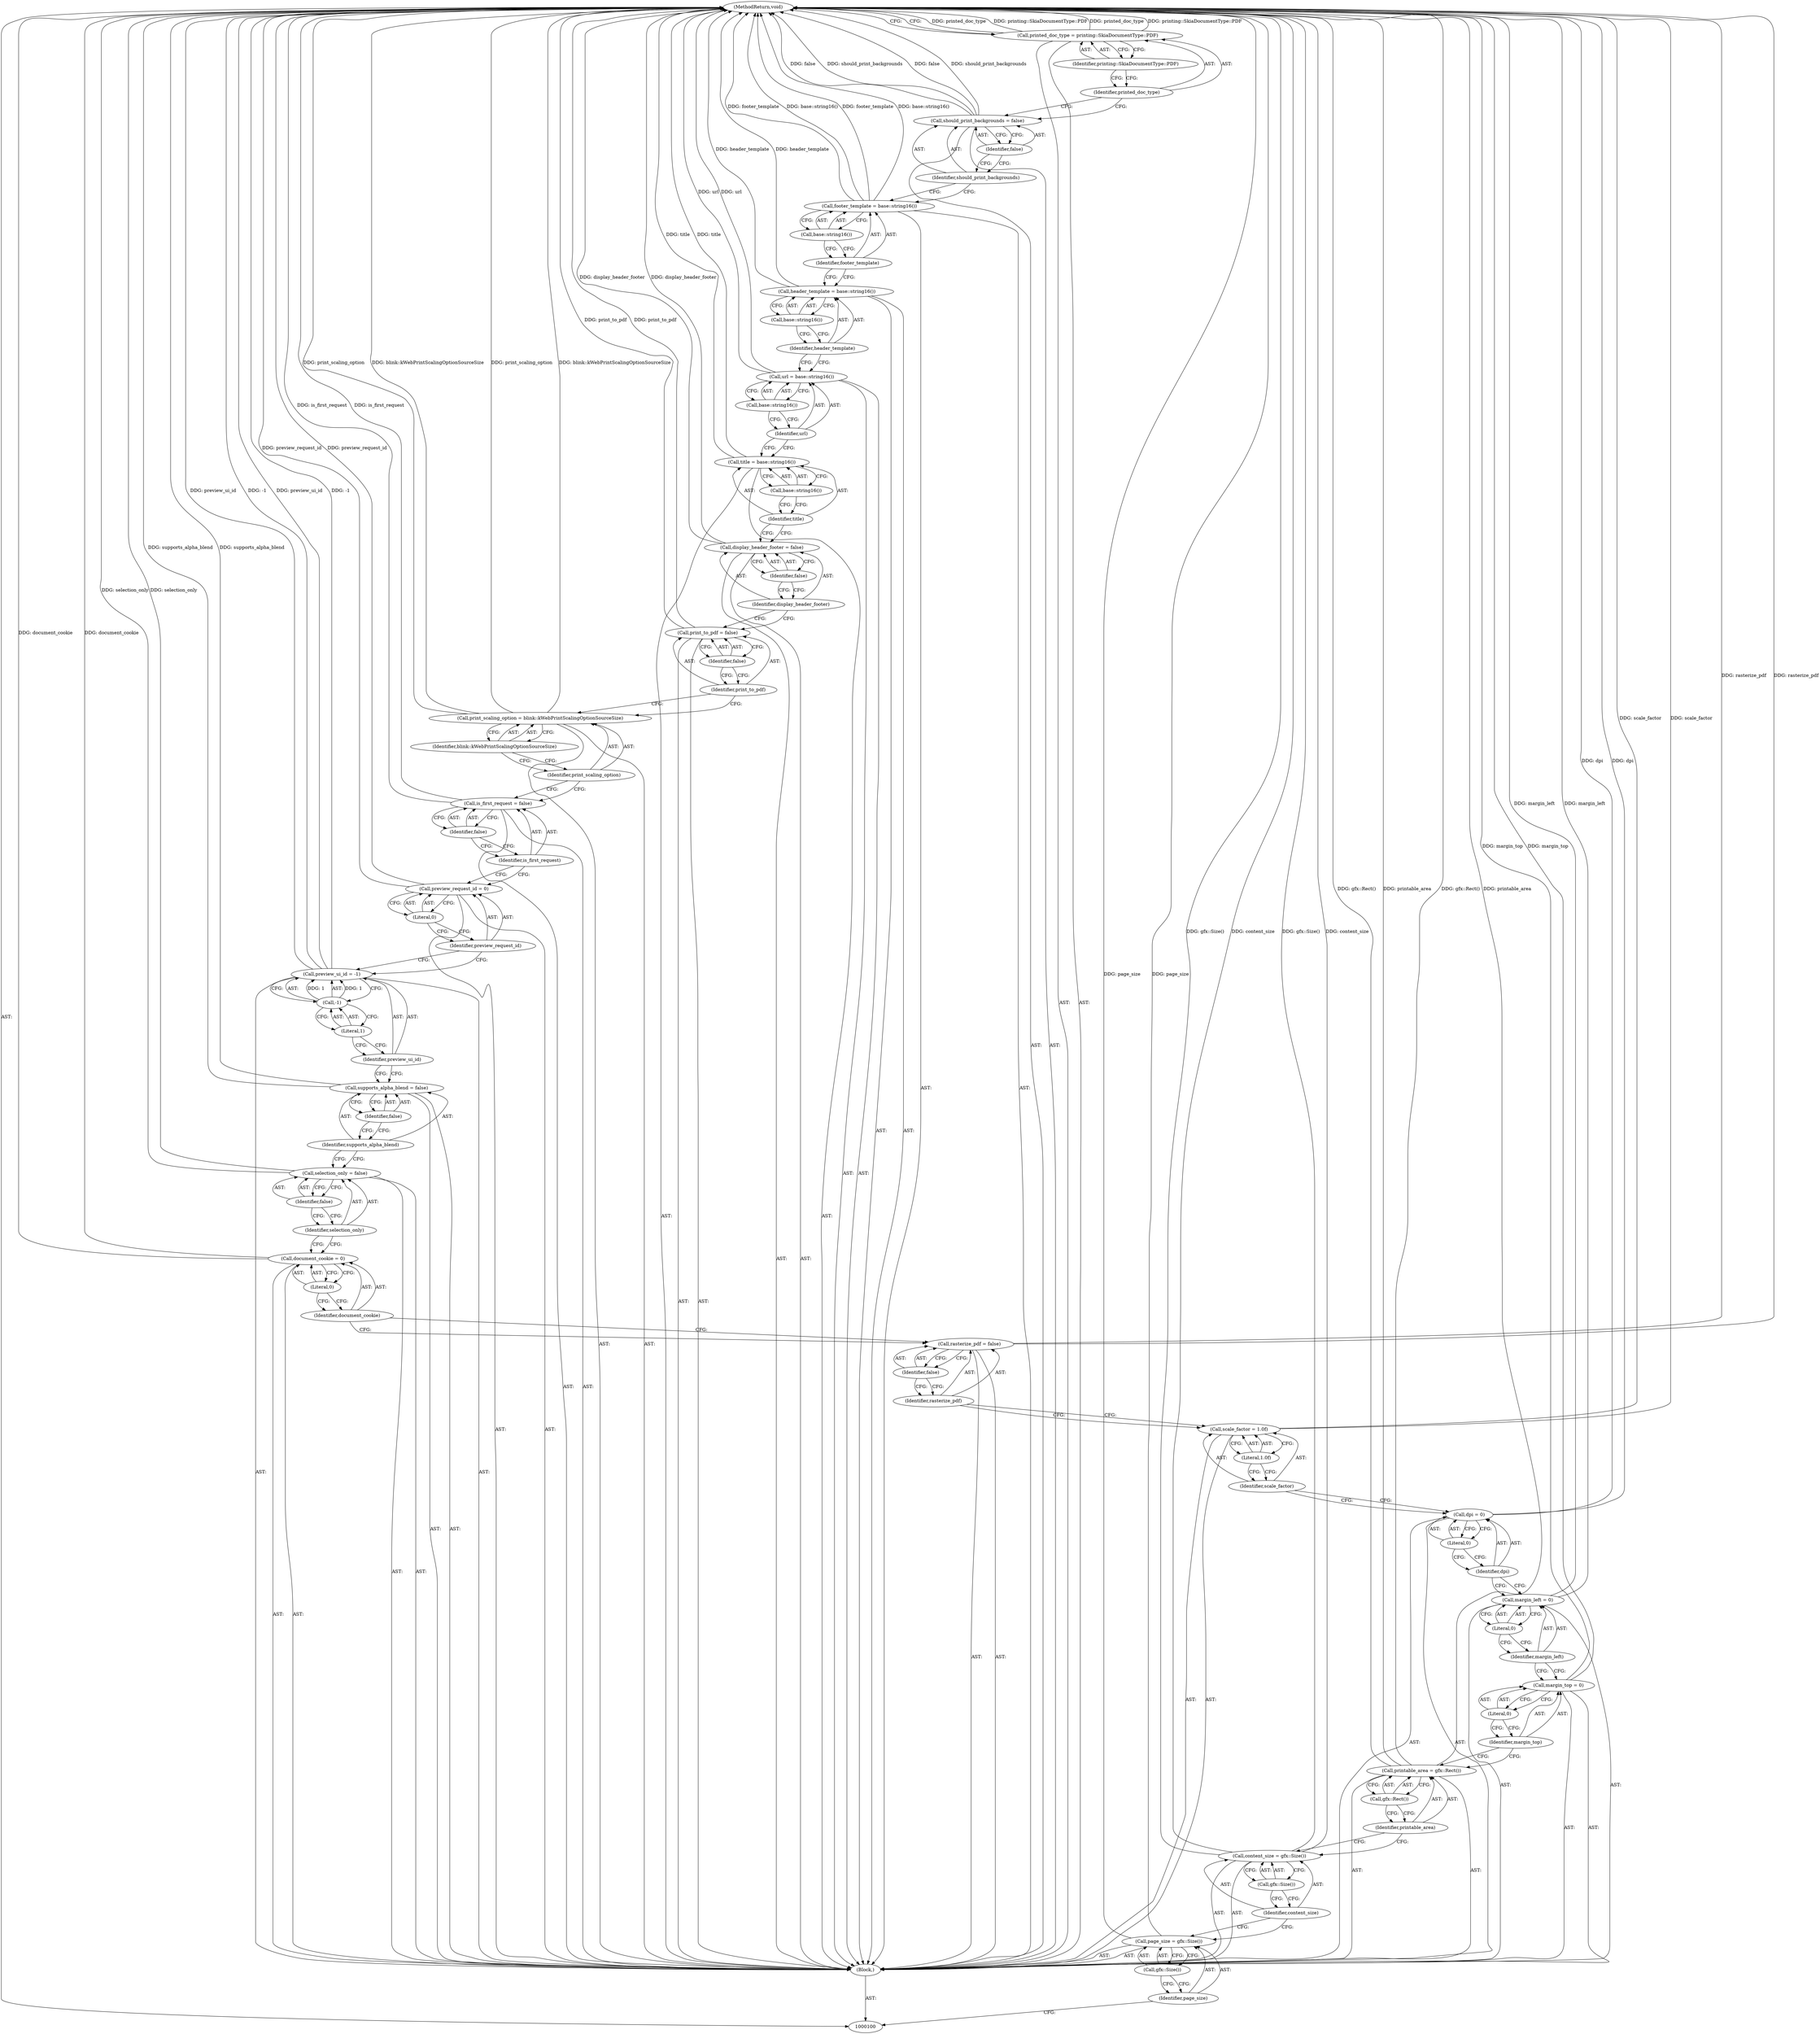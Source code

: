 digraph "0_Chrome_c59ad14fc61393a50b2ca3e89c7ecaba7028c4c4_0" {
"1000172" [label="(MethodReturn,void)"];
"1000101" [label="(Block,)"];
"1000126" [label="(Call,document_cookie = 0)"];
"1000127" [label="(Identifier,document_cookie)"];
"1000128" [label="(Literal,0)"];
"1000131" [label="(Identifier,false)"];
"1000129" [label="(Call,selection_only = false)"];
"1000130" [label="(Identifier,selection_only)"];
"1000132" [label="(Call,supports_alpha_blend = false)"];
"1000133" [label="(Identifier,supports_alpha_blend)"];
"1000134" [label="(Identifier,false)"];
"1000137" [label="(Call,-1)"];
"1000138" [label="(Literal,1)"];
"1000135" [label="(Call,preview_ui_id = -1)"];
"1000136" [label="(Identifier,preview_ui_id)"];
"1000139" [label="(Call,preview_request_id = 0)"];
"1000140" [label="(Identifier,preview_request_id)"];
"1000141" [label="(Literal,0)"];
"1000142" [label="(Call,is_first_request = false)"];
"1000143" [label="(Identifier,is_first_request)"];
"1000144" [label="(Identifier,false)"];
"1000145" [label="(Call,print_scaling_option = blink::kWebPrintScalingOptionSourceSize)"];
"1000146" [label="(Identifier,print_scaling_option)"];
"1000147" [label="(Identifier,blink::kWebPrintScalingOptionSourceSize)"];
"1000150" [label="(Identifier,false)"];
"1000148" [label="(Call,print_to_pdf = false)"];
"1000149" [label="(Identifier,print_to_pdf)"];
"1000153" [label="(Identifier,false)"];
"1000151" [label="(Call,display_header_footer = false)"];
"1000152" [label="(Identifier,display_header_footer)"];
"1000156" [label="(Call,base::string16())"];
"1000154" [label="(Call,title = base::string16())"];
"1000155" [label="(Identifier,title)"];
"1000104" [label="(Call,gfx::Size())"];
"1000102" [label="(Call,page_size = gfx::Size())"];
"1000103" [label="(Identifier,page_size)"];
"1000157" [label="(Call,url = base::string16())"];
"1000158" [label="(Identifier,url)"];
"1000159" [label="(Call,base::string16())"];
"1000160" [label="(Call,header_template = base::string16())"];
"1000161" [label="(Identifier,header_template)"];
"1000162" [label="(Call,base::string16())"];
"1000163" [label="(Call,footer_template = base::string16())"];
"1000164" [label="(Identifier,footer_template)"];
"1000165" [label="(Call,base::string16())"];
"1000166" [label="(Call,should_print_backgrounds = false)"];
"1000167" [label="(Identifier,should_print_backgrounds)"];
"1000168" [label="(Identifier,false)"];
"1000171" [label="(Identifier,printing::SkiaDocumentType::PDF)"];
"1000169" [label="(Call,printed_doc_type = printing::SkiaDocumentType::PDF)"];
"1000170" [label="(Identifier,printed_doc_type)"];
"1000107" [label="(Call,gfx::Size())"];
"1000105" [label="(Call,content_size = gfx::Size())"];
"1000106" [label="(Identifier,content_size)"];
"1000110" [label="(Call,gfx::Rect())"];
"1000108" [label="(Call,printable_area = gfx::Rect())"];
"1000109" [label="(Identifier,printable_area)"];
"1000113" [label="(Literal,0)"];
"1000111" [label="(Call,margin_top = 0)"];
"1000112" [label="(Identifier,margin_top)"];
"1000116" [label="(Literal,0)"];
"1000114" [label="(Call,margin_left = 0)"];
"1000115" [label="(Identifier,margin_left)"];
"1000117" [label="(Call,dpi = 0)"];
"1000118" [label="(Identifier,dpi)"];
"1000119" [label="(Literal,0)"];
"1000122" [label="(Literal,1.0f)"];
"1000120" [label="(Call,scale_factor = 1.0f)"];
"1000121" [label="(Identifier,scale_factor)"];
"1000125" [label="(Identifier,false)"];
"1000123" [label="(Call,rasterize_pdf = false)"];
"1000124" [label="(Identifier,rasterize_pdf)"];
"1000172" -> "1000100"  [label="AST: "];
"1000172" -> "1000169"  [label="CFG: "];
"1000126" -> "1000172"  [label="DDG: document_cookie"];
"1000117" -> "1000172"  [label="DDG: dpi"];
"1000169" -> "1000172"  [label="DDG: printed_doc_type"];
"1000169" -> "1000172"  [label="DDG: printing::SkiaDocumentType::PDF"];
"1000166" -> "1000172"  [label="DDG: false"];
"1000166" -> "1000172"  [label="DDG: should_print_backgrounds"];
"1000129" -> "1000172"  [label="DDG: selection_only"];
"1000163" -> "1000172"  [label="DDG: footer_template"];
"1000163" -> "1000172"  [label="DDG: base::string16()"];
"1000105" -> "1000172"  [label="DDG: gfx::Size()"];
"1000105" -> "1000172"  [label="DDG: content_size"];
"1000139" -> "1000172"  [label="DDG: preview_request_id"];
"1000151" -> "1000172"  [label="DDG: display_header_footer"];
"1000154" -> "1000172"  [label="DDG: title"];
"1000157" -> "1000172"  [label="DDG: url"];
"1000102" -> "1000172"  [label="DDG: page_size"];
"1000114" -> "1000172"  [label="DDG: margin_left"];
"1000120" -> "1000172"  [label="DDG: scale_factor"];
"1000148" -> "1000172"  [label="DDG: print_to_pdf"];
"1000132" -> "1000172"  [label="DDG: supports_alpha_blend"];
"1000111" -> "1000172"  [label="DDG: margin_top"];
"1000108" -> "1000172"  [label="DDG: gfx::Rect()"];
"1000108" -> "1000172"  [label="DDG: printable_area"];
"1000142" -> "1000172"  [label="DDG: is_first_request"];
"1000135" -> "1000172"  [label="DDG: preview_ui_id"];
"1000135" -> "1000172"  [label="DDG: -1"];
"1000145" -> "1000172"  [label="DDG: print_scaling_option"];
"1000145" -> "1000172"  [label="DDG: blink::kWebPrintScalingOptionSourceSize"];
"1000160" -> "1000172"  [label="DDG: header_template"];
"1000123" -> "1000172"  [label="DDG: rasterize_pdf"];
"1000101" -> "1000100"  [label="AST: "];
"1000102" -> "1000101"  [label="AST: "];
"1000105" -> "1000101"  [label="AST: "];
"1000108" -> "1000101"  [label="AST: "];
"1000111" -> "1000101"  [label="AST: "];
"1000114" -> "1000101"  [label="AST: "];
"1000117" -> "1000101"  [label="AST: "];
"1000120" -> "1000101"  [label="AST: "];
"1000123" -> "1000101"  [label="AST: "];
"1000126" -> "1000101"  [label="AST: "];
"1000129" -> "1000101"  [label="AST: "];
"1000132" -> "1000101"  [label="AST: "];
"1000135" -> "1000101"  [label="AST: "];
"1000139" -> "1000101"  [label="AST: "];
"1000142" -> "1000101"  [label="AST: "];
"1000145" -> "1000101"  [label="AST: "];
"1000148" -> "1000101"  [label="AST: "];
"1000151" -> "1000101"  [label="AST: "];
"1000154" -> "1000101"  [label="AST: "];
"1000157" -> "1000101"  [label="AST: "];
"1000160" -> "1000101"  [label="AST: "];
"1000163" -> "1000101"  [label="AST: "];
"1000166" -> "1000101"  [label="AST: "];
"1000169" -> "1000101"  [label="AST: "];
"1000126" -> "1000101"  [label="AST: "];
"1000126" -> "1000128"  [label="CFG: "];
"1000127" -> "1000126"  [label="AST: "];
"1000128" -> "1000126"  [label="AST: "];
"1000130" -> "1000126"  [label="CFG: "];
"1000126" -> "1000172"  [label="DDG: document_cookie"];
"1000127" -> "1000126"  [label="AST: "];
"1000127" -> "1000123"  [label="CFG: "];
"1000128" -> "1000127"  [label="CFG: "];
"1000128" -> "1000126"  [label="AST: "];
"1000128" -> "1000127"  [label="CFG: "];
"1000126" -> "1000128"  [label="CFG: "];
"1000131" -> "1000129"  [label="AST: "];
"1000131" -> "1000130"  [label="CFG: "];
"1000129" -> "1000131"  [label="CFG: "];
"1000129" -> "1000101"  [label="AST: "];
"1000129" -> "1000131"  [label="CFG: "];
"1000130" -> "1000129"  [label="AST: "];
"1000131" -> "1000129"  [label="AST: "];
"1000133" -> "1000129"  [label="CFG: "];
"1000129" -> "1000172"  [label="DDG: selection_only"];
"1000130" -> "1000129"  [label="AST: "];
"1000130" -> "1000126"  [label="CFG: "];
"1000131" -> "1000130"  [label="CFG: "];
"1000132" -> "1000101"  [label="AST: "];
"1000132" -> "1000134"  [label="CFG: "];
"1000133" -> "1000132"  [label="AST: "];
"1000134" -> "1000132"  [label="AST: "];
"1000136" -> "1000132"  [label="CFG: "];
"1000132" -> "1000172"  [label="DDG: supports_alpha_blend"];
"1000133" -> "1000132"  [label="AST: "];
"1000133" -> "1000129"  [label="CFG: "];
"1000134" -> "1000133"  [label="CFG: "];
"1000134" -> "1000132"  [label="AST: "];
"1000134" -> "1000133"  [label="CFG: "];
"1000132" -> "1000134"  [label="CFG: "];
"1000137" -> "1000135"  [label="AST: "];
"1000137" -> "1000138"  [label="CFG: "];
"1000138" -> "1000137"  [label="AST: "];
"1000135" -> "1000137"  [label="CFG: "];
"1000137" -> "1000135"  [label="DDG: 1"];
"1000138" -> "1000137"  [label="AST: "];
"1000138" -> "1000136"  [label="CFG: "];
"1000137" -> "1000138"  [label="CFG: "];
"1000135" -> "1000101"  [label="AST: "];
"1000135" -> "1000137"  [label="CFG: "];
"1000136" -> "1000135"  [label="AST: "];
"1000137" -> "1000135"  [label="AST: "];
"1000140" -> "1000135"  [label="CFG: "];
"1000135" -> "1000172"  [label="DDG: preview_ui_id"];
"1000135" -> "1000172"  [label="DDG: -1"];
"1000137" -> "1000135"  [label="DDG: 1"];
"1000136" -> "1000135"  [label="AST: "];
"1000136" -> "1000132"  [label="CFG: "];
"1000138" -> "1000136"  [label="CFG: "];
"1000139" -> "1000101"  [label="AST: "];
"1000139" -> "1000141"  [label="CFG: "];
"1000140" -> "1000139"  [label="AST: "];
"1000141" -> "1000139"  [label="AST: "];
"1000143" -> "1000139"  [label="CFG: "];
"1000139" -> "1000172"  [label="DDG: preview_request_id"];
"1000140" -> "1000139"  [label="AST: "];
"1000140" -> "1000135"  [label="CFG: "];
"1000141" -> "1000140"  [label="CFG: "];
"1000141" -> "1000139"  [label="AST: "];
"1000141" -> "1000140"  [label="CFG: "];
"1000139" -> "1000141"  [label="CFG: "];
"1000142" -> "1000101"  [label="AST: "];
"1000142" -> "1000144"  [label="CFG: "];
"1000143" -> "1000142"  [label="AST: "];
"1000144" -> "1000142"  [label="AST: "];
"1000146" -> "1000142"  [label="CFG: "];
"1000142" -> "1000172"  [label="DDG: is_first_request"];
"1000143" -> "1000142"  [label="AST: "];
"1000143" -> "1000139"  [label="CFG: "];
"1000144" -> "1000143"  [label="CFG: "];
"1000144" -> "1000142"  [label="AST: "];
"1000144" -> "1000143"  [label="CFG: "];
"1000142" -> "1000144"  [label="CFG: "];
"1000145" -> "1000101"  [label="AST: "];
"1000145" -> "1000147"  [label="CFG: "];
"1000146" -> "1000145"  [label="AST: "];
"1000147" -> "1000145"  [label="AST: "];
"1000149" -> "1000145"  [label="CFG: "];
"1000145" -> "1000172"  [label="DDG: print_scaling_option"];
"1000145" -> "1000172"  [label="DDG: blink::kWebPrintScalingOptionSourceSize"];
"1000146" -> "1000145"  [label="AST: "];
"1000146" -> "1000142"  [label="CFG: "];
"1000147" -> "1000146"  [label="CFG: "];
"1000147" -> "1000145"  [label="AST: "];
"1000147" -> "1000146"  [label="CFG: "];
"1000145" -> "1000147"  [label="CFG: "];
"1000150" -> "1000148"  [label="AST: "];
"1000150" -> "1000149"  [label="CFG: "];
"1000148" -> "1000150"  [label="CFG: "];
"1000148" -> "1000101"  [label="AST: "];
"1000148" -> "1000150"  [label="CFG: "];
"1000149" -> "1000148"  [label="AST: "];
"1000150" -> "1000148"  [label="AST: "];
"1000152" -> "1000148"  [label="CFG: "];
"1000148" -> "1000172"  [label="DDG: print_to_pdf"];
"1000149" -> "1000148"  [label="AST: "];
"1000149" -> "1000145"  [label="CFG: "];
"1000150" -> "1000149"  [label="CFG: "];
"1000153" -> "1000151"  [label="AST: "];
"1000153" -> "1000152"  [label="CFG: "];
"1000151" -> "1000153"  [label="CFG: "];
"1000151" -> "1000101"  [label="AST: "];
"1000151" -> "1000153"  [label="CFG: "];
"1000152" -> "1000151"  [label="AST: "];
"1000153" -> "1000151"  [label="AST: "];
"1000155" -> "1000151"  [label="CFG: "];
"1000151" -> "1000172"  [label="DDG: display_header_footer"];
"1000152" -> "1000151"  [label="AST: "];
"1000152" -> "1000148"  [label="CFG: "];
"1000153" -> "1000152"  [label="CFG: "];
"1000156" -> "1000154"  [label="AST: "];
"1000156" -> "1000155"  [label="CFG: "];
"1000154" -> "1000156"  [label="CFG: "];
"1000154" -> "1000101"  [label="AST: "];
"1000154" -> "1000156"  [label="CFG: "];
"1000155" -> "1000154"  [label="AST: "];
"1000156" -> "1000154"  [label="AST: "];
"1000158" -> "1000154"  [label="CFG: "];
"1000154" -> "1000172"  [label="DDG: title"];
"1000155" -> "1000154"  [label="AST: "];
"1000155" -> "1000151"  [label="CFG: "];
"1000156" -> "1000155"  [label="CFG: "];
"1000104" -> "1000102"  [label="AST: "];
"1000104" -> "1000103"  [label="CFG: "];
"1000102" -> "1000104"  [label="CFG: "];
"1000102" -> "1000101"  [label="AST: "];
"1000102" -> "1000104"  [label="CFG: "];
"1000103" -> "1000102"  [label="AST: "];
"1000104" -> "1000102"  [label="AST: "];
"1000106" -> "1000102"  [label="CFG: "];
"1000102" -> "1000172"  [label="DDG: page_size"];
"1000103" -> "1000102"  [label="AST: "];
"1000103" -> "1000100"  [label="CFG: "];
"1000104" -> "1000103"  [label="CFG: "];
"1000157" -> "1000101"  [label="AST: "];
"1000157" -> "1000159"  [label="CFG: "];
"1000158" -> "1000157"  [label="AST: "];
"1000159" -> "1000157"  [label="AST: "];
"1000161" -> "1000157"  [label="CFG: "];
"1000157" -> "1000172"  [label="DDG: url"];
"1000158" -> "1000157"  [label="AST: "];
"1000158" -> "1000154"  [label="CFG: "];
"1000159" -> "1000158"  [label="CFG: "];
"1000159" -> "1000157"  [label="AST: "];
"1000159" -> "1000158"  [label="CFG: "];
"1000157" -> "1000159"  [label="CFG: "];
"1000160" -> "1000101"  [label="AST: "];
"1000160" -> "1000162"  [label="CFG: "];
"1000161" -> "1000160"  [label="AST: "];
"1000162" -> "1000160"  [label="AST: "];
"1000164" -> "1000160"  [label="CFG: "];
"1000160" -> "1000172"  [label="DDG: header_template"];
"1000161" -> "1000160"  [label="AST: "];
"1000161" -> "1000157"  [label="CFG: "];
"1000162" -> "1000161"  [label="CFG: "];
"1000162" -> "1000160"  [label="AST: "];
"1000162" -> "1000161"  [label="CFG: "];
"1000160" -> "1000162"  [label="CFG: "];
"1000163" -> "1000101"  [label="AST: "];
"1000163" -> "1000165"  [label="CFG: "];
"1000164" -> "1000163"  [label="AST: "];
"1000165" -> "1000163"  [label="AST: "];
"1000167" -> "1000163"  [label="CFG: "];
"1000163" -> "1000172"  [label="DDG: footer_template"];
"1000163" -> "1000172"  [label="DDG: base::string16()"];
"1000164" -> "1000163"  [label="AST: "];
"1000164" -> "1000160"  [label="CFG: "];
"1000165" -> "1000164"  [label="CFG: "];
"1000165" -> "1000163"  [label="AST: "];
"1000165" -> "1000164"  [label="CFG: "];
"1000163" -> "1000165"  [label="CFG: "];
"1000166" -> "1000101"  [label="AST: "];
"1000166" -> "1000168"  [label="CFG: "];
"1000167" -> "1000166"  [label="AST: "];
"1000168" -> "1000166"  [label="AST: "];
"1000170" -> "1000166"  [label="CFG: "];
"1000166" -> "1000172"  [label="DDG: false"];
"1000166" -> "1000172"  [label="DDG: should_print_backgrounds"];
"1000167" -> "1000166"  [label="AST: "];
"1000167" -> "1000163"  [label="CFG: "];
"1000168" -> "1000167"  [label="CFG: "];
"1000168" -> "1000166"  [label="AST: "];
"1000168" -> "1000167"  [label="CFG: "];
"1000166" -> "1000168"  [label="CFG: "];
"1000171" -> "1000169"  [label="AST: "];
"1000171" -> "1000170"  [label="CFG: "];
"1000169" -> "1000171"  [label="CFG: "];
"1000169" -> "1000101"  [label="AST: "];
"1000169" -> "1000171"  [label="CFG: "];
"1000170" -> "1000169"  [label="AST: "];
"1000171" -> "1000169"  [label="AST: "];
"1000172" -> "1000169"  [label="CFG: "];
"1000169" -> "1000172"  [label="DDG: printed_doc_type"];
"1000169" -> "1000172"  [label="DDG: printing::SkiaDocumentType::PDF"];
"1000170" -> "1000169"  [label="AST: "];
"1000170" -> "1000166"  [label="CFG: "];
"1000171" -> "1000170"  [label="CFG: "];
"1000107" -> "1000105"  [label="AST: "];
"1000107" -> "1000106"  [label="CFG: "];
"1000105" -> "1000107"  [label="CFG: "];
"1000105" -> "1000101"  [label="AST: "];
"1000105" -> "1000107"  [label="CFG: "];
"1000106" -> "1000105"  [label="AST: "];
"1000107" -> "1000105"  [label="AST: "];
"1000109" -> "1000105"  [label="CFG: "];
"1000105" -> "1000172"  [label="DDG: gfx::Size()"];
"1000105" -> "1000172"  [label="DDG: content_size"];
"1000106" -> "1000105"  [label="AST: "];
"1000106" -> "1000102"  [label="CFG: "];
"1000107" -> "1000106"  [label="CFG: "];
"1000110" -> "1000108"  [label="AST: "];
"1000110" -> "1000109"  [label="CFG: "];
"1000108" -> "1000110"  [label="CFG: "];
"1000108" -> "1000101"  [label="AST: "];
"1000108" -> "1000110"  [label="CFG: "];
"1000109" -> "1000108"  [label="AST: "];
"1000110" -> "1000108"  [label="AST: "];
"1000112" -> "1000108"  [label="CFG: "];
"1000108" -> "1000172"  [label="DDG: gfx::Rect()"];
"1000108" -> "1000172"  [label="DDG: printable_area"];
"1000109" -> "1000108"  [label="AST: "];
"1000109" -> "1000105"  [label="CFG: "];
"1000110" -> "1000109"  [label="CFG: "];
"1000113" -> "1000111"  [label="AST: "];
"1000113" -> "1000112"  [label="CFG: "];
"1000111" -> "1000113"  [label="CFG: "];
"1000111" -> "1000101"  [label="AST: "];
"1000111" -> "1000113"  [label="CFG: "];
"1000112" -> "1000111"  [label="AST: "];
"1000113" -> "1000111"  [label="AST: "];
"1000115" -> "1000111"  [label="CFG: "];
"1000111" -> "1000172"  [label="DDG: margin_top"];
"1000112" -> "1000111"  [label="AST: "];
"1000112" -> "1000108"  [label="CFG: "];
"1000113" -> "1000112"  [label="CFG: "];
"1000116" -> "1000114"  [label="AST: "];
"1000116" -> "1000115"  [label="CFG: "];
"1000114" -> "1000116"  [label="CFG: "];
"1000114" -> "1000101"  [label="AST: "];
"1000114" -> "1000116"  [label="CFG: "];
"1000115" -> "1000114"  [label="AST: "];
"1000116" -> "1000114"  [label="AST: "];
"1000118" -> "1000114"  [label="CFG: "];
"1000114" -> "1000172"  [label="DDG: margin_left"];
"1000115" -> "1000114"  [label="AST: "];
"1000115" -> "1000111"  [label="CFG: "];
"1000116" -> "1000115"  [label="CFG: "];
"1000117" -> "1000101"  [label="AST: "];
"1000117" -> "1000119"  [label="CFG: "];
"1000118" -> "1000117"  [label="AST: "];
"1000119" -> "1000117"  [label="AST: "];
"1000121" -> "1000117"  [label="CFG: "];
"1000117" -> "1000172"  [label="DDG: dpi"];
"1000118" -> "1000117"  [label="AST: "];
"1000118" -> "1000114"  [label="CFG: "];
"1000119" -> "1000118"  [label="CFG: "];
"1000119" -> "1000117"  [label="AST: "];
"1000119" -> "1000118"  [label="CFG: "];
"1000117" -> "1000119"  [label="CFG: "];
"1000122" -> "1000120"  [label="AST: "];
"1000122" -> "1000121"  [label="CFG: "];
"1000120" -> "1000122"  [label="CFG: "];
"1000120" -> "1000101"  [label="AST: "];
"1000120" -> "1000122"  [label="CFG: "];
"1000121" -> "1000120"  [label="AST: "];
"1000122" -> "1000120"  [label="AST: "];
"1000124" -> "1000120"  [label="CFG: "];
"1000120" -> "1000172"  [label="DDG: scale_factor"];
"1000121" -> "1000120"  [label="AST: "];
"1000121" -> "1000117"  [label="CFG: "];
"1000122" -> "1000121"  [label="CFG: "];
"1000125" -> "1000123"  [label="AST: "];
"1000125" -> "1000124"  [label="CFG: "];
"1000123" -> "1000125"  [label="CFG: "];
"1000123" -> "1000101"  [label="AST: "];
"1000123" -> "1000125"  [label="CFG: "];
"1000124" -> "1000123"  [label="AST: "];
"1000125" -> "1000123"  [label="AST: "];
"1000127" -> "1000123"  [label="CFG: "];
"1000123" -> "1000172"  [label="DDG: rasterize_pdf"];
"1000124" -> "1000123"  [label="AST: "];
"1000124" -> "1000120"  [label="CFG: "];
"1000125" -> "1000124"  [label="CFG: "];
}
